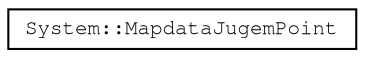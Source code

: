 digraph "Graphical Class Hierarchy"
{
 // LATEX_PDF_SIZE
  edge [fontname="FreeMono",fontsize="10",labelfontname="FreeMono",labelfontsize="10"];
  node [fontname="FreeMono",fontsize="10",shape=record];
  rankdir="LR";
  Node0 [label="System::MapdataJugemPoint",height=0.2,width=0.4,color="black", fillcolor="white", style="filled",URL="$class_system_1_1_mapdata_jugem_point.html",tooltip=" "];
}

